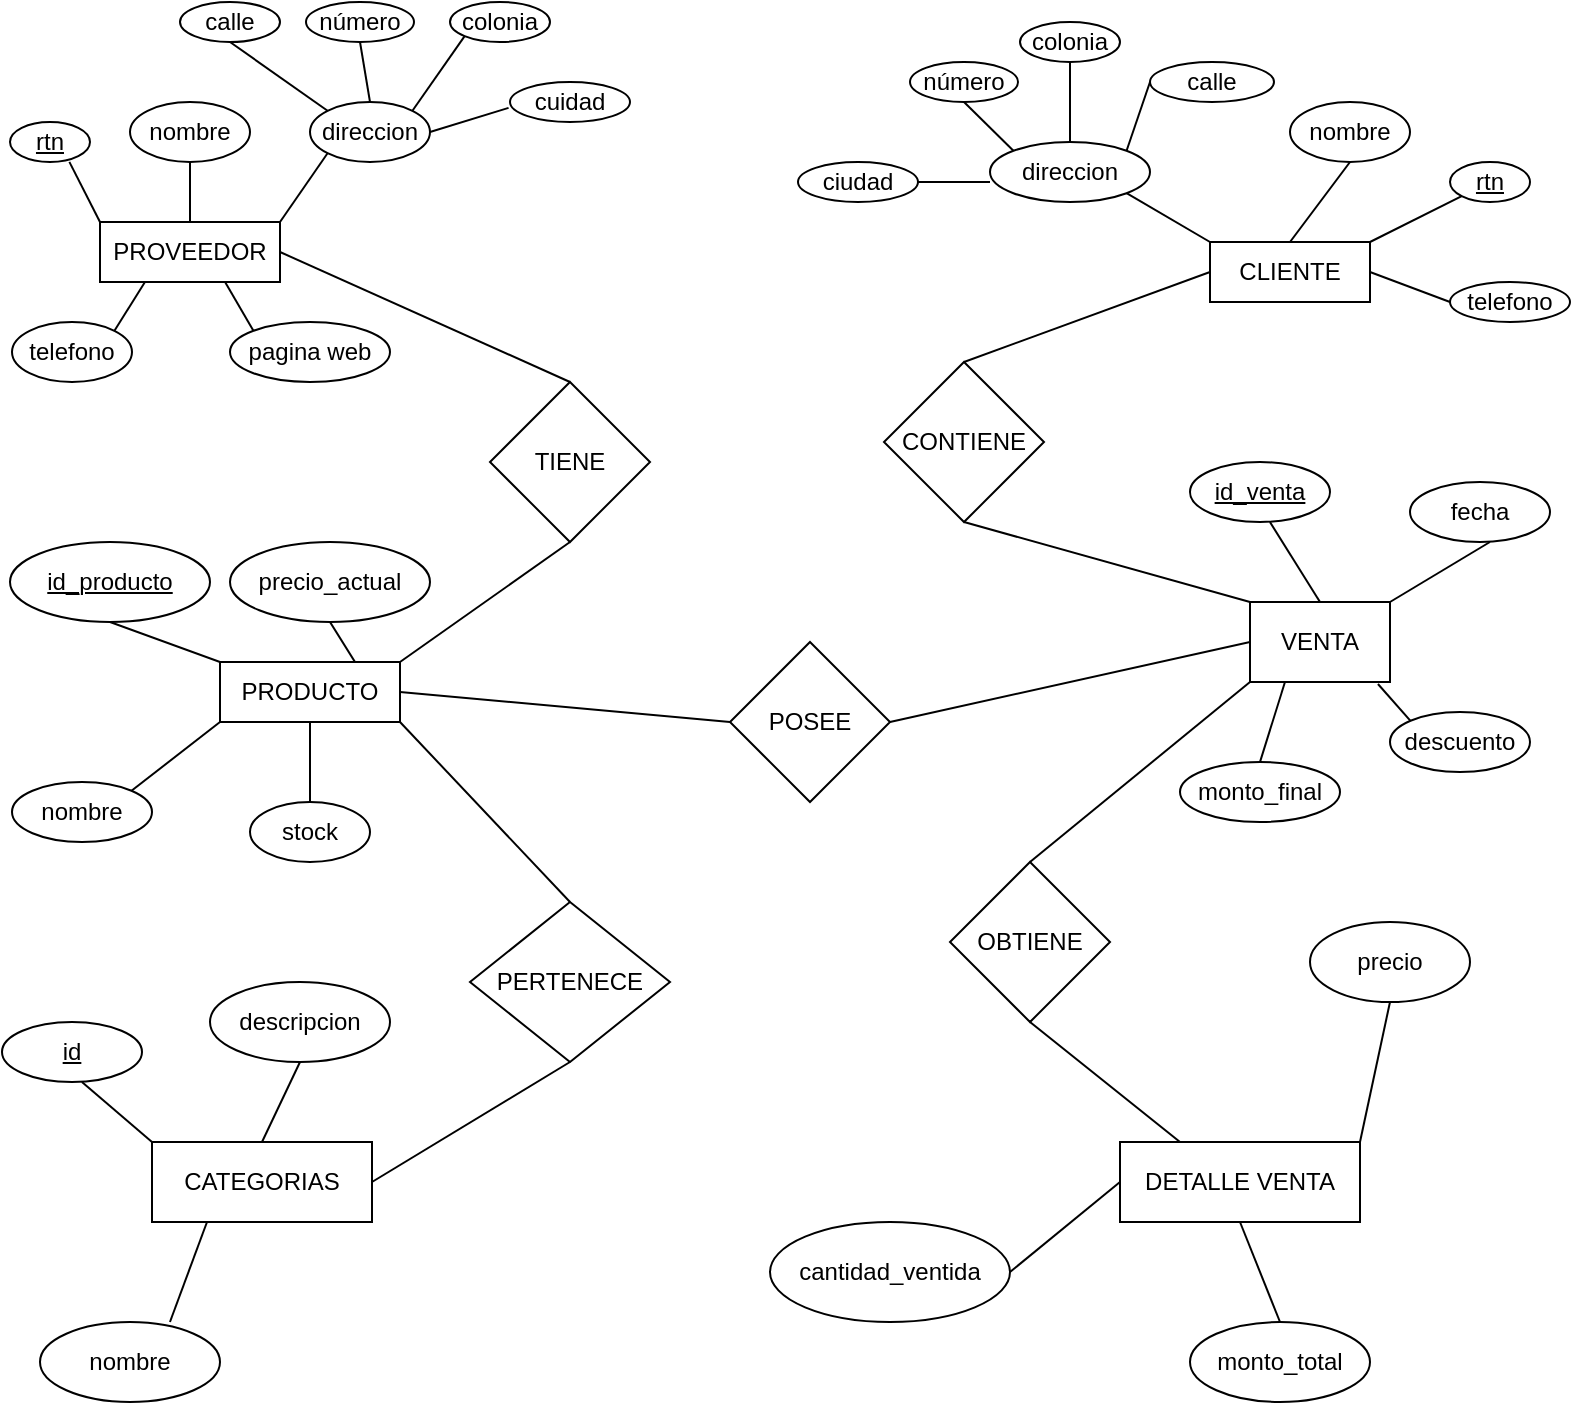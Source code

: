 <mxfile version="27.1.1">
  <diagram name="Página-1" id="szyFvTQL2NG3bhIB6wgM">
    <mxGraphModel dx="1852" dy="1944" grid="1" gridSize="10" guides="1" tooltips="1" connect="1" arrows="1" fold="1" page="1" pageScale="1" pageWidth="827" pageHeight="1169" math="0" shadow="0">
      <root>
        <mxCell id="0" />
        <mxCell id="1" parent="0" />
        <mxCell id="pRtGX5qjjVHAdSlU0r0P-1" value="&lt;font style=&quot;vertical-align: inherit;&quot;&gt;&lt;font style=&quot;vertical-align: inherit;&quot;&gt;PROVEEDOR&lt;/font&gt;&lt;/font&gt;" style="rounded=0;whiteSpace=wrap;html=1;" parent="1" vertex="1">
          <mxGeometry x="65" y="50" width="90" height="30" as="geometry" />
        </mxCell>
        <mxCell id="pRtGX5qjjVHAdSlU0r0P-2" value="&lt;font style=&quot;vertical-align: inherit;&quot;&gt;&lt;font style=&quot;vertical-align: inherit;&quot;&gt;&lt;u&gt;rtn&lt;/u&gt;&lt;/font&gt;&lt;/font&gt;" style="ellipse;whiteSpace=wrap;html=1;" parent="1" vertex="1">
          <mxGeometry x="20" width="40" height="20" as="geometry" />
        </mxCell>
        <mxCell id="pRtGX5qjjVHAdSlU0r0P-3" value="&lt;font style=&quot;vertical-align: inherit;&quot;&gt;&lt;font style=&quot;vertical-align: inherit;&quot;&gt;nombre&lt;/font&gt;&lt;/font&gt;" style="ellipse;whiteSpace=wrap;html=1;" parent="1" vertex="1">
          <mxGeometry x="80" y="-10" width="60" height="30" as="geometry" />
        </mxCell>
        <mxCell id="pRtGX5qjjVHAdSlU0r0P-4" value="&lt;font style=&quot;vertical-align: inherit;&quot;&gt;&lt;font style=&quot;vertical-align: inherit;&quot;&gt;direccion&lt;/font&gt;&lt;/font&gt;" style="ellipse;whiteSpace=wrap;html=1;" parent="1" vertex="1">
          <mxGeometry x="170" y="-10" width="60" height="30" as="geometry" />
        </mxCell>
        <mxCell id="pRtGX5qjjVHAdSlU0r0P-5" value="&lt;font style=&quot;vertical-align: inherit;&quot;&gt;&lt;font style=&quot;vertical-align: inherit;&quot;&gt;telefono&lt;/font&gt;&lt;/font&gt;" style="ellipse;whiteSpace=wrap;html=1;" parent="1" vertex="1">
          <mxGeometry x="21" y="100" width="60" height="30" as="geometry" />
        </mxCell>
        <mxCell id="pRtGX5qjjVHAdSlU0r0P-7" value="" style="endArrow=none;html=1;rounded=0;entryX=0.742;entryY=0.996;entryDx=0;entryDy=0;entryPerimeter=0;exitX=0;exitY=0;exitDx=0;exitDy=0;" parent="1" source="pRtGX5qjjVHAdSlU0r0P-1" target="pRtGX5qjjVHAdSlU0r0P-2" edge="1">
          <mxGeometry width="50" height="50" relative="1" as="geometry">
            <mxPoint x="230" y="170" as="sourcePoint" />
            <mxPoint x="-50" y="30" as="targetPoint" />
          </mxGeometry>
        </mxCell>
        <mxCell id="pRtGX5qjjVHAdSlU0r0P-8" value="" style="endArrow=none;html=1;rounded=0;entryX=0.5;entryY=1;entryDx=0;entryDy=0;exitX=0.5;exitY=0;exitDx=0;exitDy=0;" parent="1" source="pRtGX5qjjVHAdSlU0r0P-1" target="pRtGX5qjjVHAdSlU0r0P-3" edge="1">
          <mxGeometry width="50" height="50" relative="1" as="geometry">
            <mxPoint x="230" y="170" as="sourcePoint" />
            <mxPoint x="280" y="120" as="targetPoint" />
          </mxGeometry>
        </mxCell>
        <mxCell id="pRtGX5qjjVHAdSlU0r0P-9" value="" style="endArrow=none;html=1;rounded=0;entryX=1;entryY=0;entryDx=0;entryDy=0;exitX=0.25;exitY=1;exitDx=0;exitDy=0;" parent="1" source="pRtGX5qjjVHAdSlU0r0P-1" target="pRtGX5qjjVHAdSlU0r0P-5" edge="1">
          <mxGeometry width="50" height="50" relative="1" as="geometry">
            <mxPoint x="230" y="170" as="sourcePoint" />
            <mxPoint x="280" y="120" as="targetPoint" />
          </mxGeometry>
        </mxCell>
        <mxCell id="pRtGX5qjjVHAdSlU0r0P-10" value="" style="endArrow=none;html=1;rounded=0;entryX=0;entryY=1;entryDx=0;entryDy=0;exitX=1;exitY=0;exitDx=0;exitDy=0;" parent="1" source="pRtGX5qjjVHAdSlU0r0P-1" target="pRtGX5qjjVHAdSlU0r0P-4" edge="1">
          <mxGeometry width="50" height="50" relative="1" as="geometry">
            <mxPoint x="230" y="170" as="sourcePoint" />
            <mxPoint x="280" y="120" as="targetPoint" />
          </mxGeometry>
        </mxCell>
        <mxCell id="pRtGX5qjjVHAdSlU0r0P-11" value="&lt;font style=&quot;vertical-align: inherit;&quot;&gt;&lt;font style=&quot;vertical-align: inherit;&quot;&gt;pagina web&lt;/font&gt;&lt;/font&gt;" style="ellipse;whiteSpace=wrap;html=1;" parent="1" vertex="1">
          <mxGeometry x="130" y="100" width="80" height="30" as="geometry" />
        </mxCell>
        <mxCell id="pRtGX5qjjVHAdSlU0r0P-12" value="" style="endArrow=none;html=1;rounded=0;entryX=0.694;entryY=0.997;entryDx=0;entryDy=0;entryPerimeter=0;exitX=0;exitY=0;exitDx=0;exitDy=0;" parent="1" source="pRtGX5qjjVHAdSlU0r0P-11" target="pRtGX5qjjVHAdSlU0r0P-1" edge="1">
          <mxGeometry width="50" height="50" relative="1" as="geometry">
            <mxPoint x="230" y="170" as="sourcePoint" />
            <mxPoint x="280" y="120" as="targetPoint" />
          </mxGeometry>
        </mxCell>
        <mxCell id="pRtGX5qjjVHAdSlU0r0P-13" value="&lt;font style=&quot;vertical-align: inherit;&quot;&gt;&lt;font style=&quot;vertical-align: inherit;&quot;&gt;calle&lt;/font&gt;&lt;/font&gt;" style="ellipse;whiteSpace=wrap;html=1;" parent="1" vertex="1">
          <mxGeometry x="105" y="-60" width="50" height="20" as="geometry" />
        </mxCell>
        <mxCell id="pRtGX5qjjVHAdSlU0r0P-14" value="" style="endArrow=none;html=1;rounded=0;entryX=0.5;entryY=1;entryDx=0;entryDy=0;exitX=0;exitY=0;exitDx=0;exitDy=0;" parent="1" source="pRtGX5qjjVHAdSlU0r0P-4" target="pRtGX5qjjVHAdSlU0r0P-13" edge="1">
          <mxGeometry width="50" height="50" relative="1" as="geometry">
            <mxPoint x="230" y="120" as="sourcePoint" />
            <mxPoint x="280" y="70" as="targetPoint" />
          </mxGeometry>
        </mxCell>
        <mxCell id="pRtGX5qjjVHAdSlU0r0P-15" value="&lt;font style=&quot;vertical-align: inherit;&quot;&gt;&lt;font style=&quot;vertical-align: inherit;&quot;&gt;&lt;font style=&quot;vertical-align: inherit;&quot;&gt;&lt;font style=&quot;vertical-align: inherit;&quot;&gt;número&lt;/font&gt;&lt;/font&gt;&lt;/font&gt;&lt;/font&gt;" style="ellipse;whiteSpace=wrap;html=1;" parent="1" vertex="1">
          <mxGeometry x="168" y="-60" width="54" height="20" as="geometry" />
        </mxCell>
        <mxCell id="pRtGX5qjjVHAdSlU0r0P-16" value="&lt;font style=&quot;vertical-align: inherit;&quot;&gt;&lt;font style=&quot;vertical-align: inherit;&quot;&gt;colonia&lt;/font&gt;&lt;/font&gt;" style="ellipse;whiteSpace=wrap;html=1;" parent="1" vertex="1">
          <mxGeometry x="240" y="-60" width="50" height="20" as="geometry" />
        </mxCell>
        <mxCell id="pRtGX5qjjVHAdSlU0r0P-17" value="" style="endArrow=none;html=1;rounded=0;entryX=0.5;entryY=1;entryDx=0;entryDy=0;exitX=0.5;exitY=0;exitDx=0;exitDy=0;" parent="1" source="pRtGX5qjjVHAdSlU0r0P-4" target="pRtGX5qjjVHAdSlU0r0P-15" edge="1">
          <mxGeometry width="50" height="50" relative="1" as="geometry">
            <mxPoint x="220" y="-20" as="sourcePoint" />
            <mxPoint x="270" y="-70" as="targetPoint" />
          </mxGeometry>
        </mxCell>
        <mxCell id="pRtGX5qjjVHAdSlU0r0P-18" value="" style="endArrow=none;html=1;rounded=0;entryX=0;entryY=1;entryDx=0;entryDy=0;exitX=1;exitY=0;exitDx=0;exitDy=0;" parent="1" source="pRtGX5qjjVHAdSlU0r0P-4" target="pRtGX5qjjVHAdSlU0r0P-16" edge="1">
          <mxGeometry width="50" height="50" relative="1" as="geometry">
            <mxPoint x="230" y="10" as="sourcePoint" />
            <mxPoint x="280" y="-40" as="targetPoint" />
          </mxGeometry>
        </mxCell>
        <mxCell id="pRtGX5qjjVHAdSlU0r0P-19" value="&lt;font style=&quot;vertical-align: inherit;&quot;&gt;&lt;font style=&quot;vertical-align: inherit;&quot;&gt;cuidad&lt;/font&gt;&lt;/font&gt;" style="ellipse;whiteSpace=wrap;html=1;" parent="1" vertex="1">
          <mxGeometry x="270" y="-20" width="60" height="20" as="geometry" />
        </mxCell>
        <mxCell id="pRtGX5qjjVHAdSlU0r0P-20" value="" style="endArrow=none;html=1;rounded=0;entryX=1;entryY=0.5;entryDx=0;entryDy=0;exitX=-0.012;exitY=0.646;exitDx=0;exitDy=0;exitPerimeter=0;" parent="1" source="pRtGX5qjjVHAdSlU0r0P-19" target="pRtGX5qjjVHAdSlU0r0P-4" edge="1">
          <mxGeometry width="50" height="50" relative="1" as="geometry">
            <mxPoint x="290" y="40" as="sourcePoint" />
            <mxPoint x="340" y="-10" as="targetPoint" />
          </mxGeometry>
        </mxCell>
        <mxCell id="2ec3EmsC7fEN4lfsqb_H-2" value="CLIENTE" style="rounded=0;whiteSpace=wrap;html=1;" parent="1" vertex="1">
          <mxGeometry x="620" y="60" width="80" height="30" as="geometry" />
        </mxCell>
        <mxCell id="2ec3EmsC7fEN4lfsqb_H-3" value="direccion" style="ellipse;whiteSpace=wrap;html=1;" parent="1" vertex="1">
          <mxGeometry x="510" y="10" width="80" height="30" as="geometry" />
        </mxCell>
        <mxCell id="2ec3EmsC7fEN4lfsqb_H-4" value="&lt;font style=&quot;vertical-align: inherit;&quot;&gt;&lt;font style=&quot;vertical-align: inherit;&quot;&gt;&lt;font style=&quot;vertical-align: inherit;&quot;&gt;&lt;font style=&quot;vertical-align: inherit;&quot;&gt;número&lt;/font&gt;&lt;/font&gt;&lt;/font&gt;&lt;/font&gt;" style="ellipse;whiteSpace=wrap;html=1;" parent="1" vertex="1">
          <mxGeometry x="470" y="-30" width="54" height="20" as="geometry" />
        </mxCell>
        <mxCell id="2ec3EmsC7fEN4lfsqb_H-5" value="&lt;font style=&quot;vertical-align: inherit;&quot;&gt;&lt;font style=&quot;vertical-align: inherit;&quot;&gt;colonia&lt;/font&gt;&lt;/font&gt;" style="ellipse;whiteSpace=wrap;html=1;" parent="1" vertex="1">
          <mxGeometry x="525" y="-50" width="50" height="20" as="geometry" />
        </mxCell>
        <mxCell id="2ec3EmsC7fEN4lfsqb_H-6" value="" style="endArrow=none;html=1;rounded=0;entryX=0.5;entryY=1;entryDx=0;entryDy=0;exitX=0;exitY=0;exitDx=0;exitDy=0;" parent="1" source="2ec3EmsC7fEN4lfsqb_H-3" target="2ec3EmsC7fEN4lfsqb_H-4" edge="1">
          <mxGeometry width="50" height="50" relative="1" as="geometry">
            <mxPoint x="612" y="-10" as="sourcePoint" />
            <mxPoint x="682" y="-70" as="targetPoint" />
          </mxGeometry>
        </mxCell>
        <mxCell id="2ec3EmsC7fEN4lfsqb_H-7" value="" style="endArrow=none;html=1;rounded=0;entryX=0.5;entryY=1;entryDx=0;entryDy=0;exitX=0.5;exitY=0;exitDx=0;exitDy=0;" parent="1" source="2ec3EmsC7fEN4lfsqb_H-3" target="2ec3EmsC7fEN4lfsqb_H-5" edge="1">
          <mxGeometry width="50" height="50" relative="1" as="geometry">
            <mxPoint x="633" y="-6" as="sourcePoint" />
            <mxPoint x="692" y="-40" as="targetPoint" />
            <Array as="points" />
          </mxGeometry>
        </mxCell>
        <mxCell id="2ec3EmsC7fEN4lfsqb_H-8" value="&lt;font style=&quot;vertical-align: inherit;&quot;&gt;&lt;font style=&quot;vertical-align: inherit;&quot;&gt;calle&lt;/font&gt;&lt;/font&gt;" style="ellipse;whiteSpace=wrap;html=1;" parent="1" vertex="1">
          <mxGeometry x="590" y="-30" width="62" height="20" as="geometry" />
        </mxCell>
        <mxCell id="2ec3EmsC7fEN4lfsqb_H-9" value="" style="endArrow=none;html=1;rounded=0;entryX=0;entryY=0.5;entryDx=0;entryDy=0;exitX=1;exitY=0;exitDx=0;exitDy=0;" parent="1" source="2ec3EmsC7fEN4lfsqb_H-3" target="2ec3EmsC7fEN4lfsqb_H-8" edge="1">
          <mxGeometry width="50" height="50" relative="1" as="geometry">
            <mxPoint x="390" y="70" as="sourcePoint" />
            <mxPoint x="440" y="20" as="targetPoint" />
          </mxGeometry>
        </mxCell>
        <mxCell id="2ec3EmsC7fEN4lfsqb_H-10" value="ciudad" style="ellipse;whiteSpace=wrap;html=1;" parent="1" vertex="1">
          <mxGeometry x="414" y="20" width="60" height="20" as="geometry" />
        </mxCell>
        <mxCell id="2ec3EmsC7fEN4lfsqb_H-11" value="" style="endArrow=none;html=1;rounded=0;exitX=1;exitY=0.5;exitDx=0;exitDy=0;" parent="1" source="2ec3EmsC7fEN4lfsqb_H-10" edge="1">
          <mxGeometry width="50" height="50" relative="1" as="geometry">
            <mxPoint x="460" y="80" as="sourcePoint" />
            <mxPoint x="510" y="30" as="targetPoint" />
          </mxGeometry>
        </mxCell>
        <mxCell id="2ec3EmsC7fEN4lfsqb_H-12" value="" style="endArrow=none;html=1;rounded=0;entryX=1;entryY=1;entryDx=0;entryDy=0;exitX=0;exitY=0;exitDx=0;exitDy=0;" parent="1" source="2ec3EmsC7fEN4lfsqb_H-2" target="2ec3EmsC7fEN4lfsqb_H-3" edge="1">
          <mxGeometry width="50" height="50" relative="1" as="geometry">
            <mxPoint x="600" y="100" as="sourcePoint" />
            <mxPoint x="650" y="50" as="targetPoint" />
          </mxGeometry>
        </mxCell>
        <mxCell id="2ec3EmsC7fEN4lfsqb_H-13" value="nombre" style="ellipse;whiteSpace=wrap;html=1;" parent="1" vertex="1">
          <mxGeometry x="660" y="-10" width="60" height="30" as="geometry" />
        </mxCell>
        <mxCell id="2ec3EmsC7fEN4lfsqb_H-14" value="" style="endArrow=none;html=1;rounded=0;entryX=0.5;entryY=1;entryDx=0;entryDy=0;exitX=0.5;exitY=0;exitDx=0;exitDy=0;" parent="1" source="2ec3EmsC7fEN4lfsqb_H-2" target="2ec3EmsC7fEN4lfsqb_H-13" edge="1">
          <mxGeometry width="50" height="50" relative="1" as="geometry">
            <mxPoint x="610" y="90" as="sourcePoint" />
            <mxPoint x="700" y="30" as="targetPoint" />
          </mxGeometry>
        </mxCell>
        <mxCell id="2ec3EmsC7fEN4lfsqb_H-15" value="&lt;u&gt;rtn&lt;/u&gt;" style="ellipse;whiteSpace=wrap;html=1;" parent="1" vertex="1">
          <mxGeometry x="740" y="20" width="40" height="20" as="geometry" />
        </mxCell>
        <mxCell id="2ec3EmsC7fEN4lfsqb_H-16" value="" style="endArrow=none;html=1;rounded=0;entryX=0;entryY=1;entryDx=0;entryDy=0;exitX=1;exitY=0;exitDx=0;exitDy=0;" parent="1" source="2ec3EmsC7fEN4lfsqb_H-2" target="2ec3EmsC7fEN4lfsqb_H-15" edge="1">
          <mxGeometry width="50" height="50" relative="1" as="geometry">
            <mxPoint x="710" y="70" as="sourcePoint" />
            <mxPoint x="650" y="50" as="targetPoint" />
          </mxGeometry>
        </mxCell>
        <mxCell id="2ec3EmsC7fEN4lfsqb_H-17" value="telefono" style="ellipse;whiteSpace=wrap;html=1;" parent="1" vertex="1">
          <mxGeometry x="740" y="80" width="60" height="20" as="geometry" />
        </mxCell>
        <mxCell id="2ec3EmsC7fEN4lfsqb_H-18" value="" style="endArrow=none;html=1;rounded=0;entryX=0;entryY=0.5;entryDx=0;entryDy=0;exitX=1;exitY=0.5;exitDx=0;exitDy=0;" parent="1" source="2ec3EmsC7fEN4lfsqb_H-2" target="2ec3EmsC7fEN4lfsqb_H-17" edge="1">
          <mxGeometry width="50" height="50" relative="1" as="geometry">
            <mxPoint x="600" y="100" as="sourcePoint" />
            <mxPoint x="650" y="50" as="targetPoint" />
          </mxGeometry>
        </mxCell>
        <mxCell id="2ec3EmsC7fEN4lfsqb_H-19" value="PRODUCTO" style="rounded=0;whiteSpace=wrap;html=1;" parent="1" vertex="1">
          <mxGeometry x="125" y="270" width="90" height="30" as="geometry" />
        </mxCell>
        <mxCell id="2ec3EmsC7fEN4lfsqb_H-20" value="stock" style="ellipse;whiteSpace=wrap;html=1;" parent="1" vertex="1">
          <mxGeometry x="140" y="340" width="60" height="30" as="geometry" />
        </mxCell>
        <mxCell id="2ec3EmsC7fEN4lfsqb_H-21" value="nombre" style="ellipse;whiteSpace=wrap;html=1;" parent="1" vertex="1">
          <mxGeometry x="21" y="330" width="70" height="30" as="geometry" />
        </mxCell>
        <mxCell id="2ec3EmsC7fEN4lfsqb_H-22" value="precio_actual" style="ellipse;whiteSpace=wrap;html=1;" parent="1" vertex="1">
          <mxGeometry x="130" y="210" width="100" height="40" as="geometry" />
        </mxCell>
        <mxCell id="2ec3EmsC7fEN4lfsqb_H-23" value="&lt;u&gt;id_producto&lt;/u&gt;" style="ellipse;whiteSpace=wrap;html=1;" parent="1" vertex="1">
          <mxGeometry x="20" y="210" width="100" height="40" as="geometry" />
        </mxCell>
        <mxCell id="2ec3EmsC7fEN4lfsqb_H-24" value="" style="endArrow=none;html=1;rounded=0;exitX=0.5;exitY=1;exitDx=0;exitDy=0;entryX=0;entryY=0;entryDx=0;entryDy=0;" parent="1" source="2ec3EmsC7fEN4lfsqb_H-23" target="2ec3EmsC7fEN4lfsqb_H-19" edge="1">
          <mxGeometry width="50" height="50" relative="1" as="geometry">
            <mxPoint x="430" y="260" as="sourcePoint" />
            <mxPoint x="480" y="210" as="targetPoint" />
          </mxGeometry>
        </mxCell>
        <mxCell id="2ec3EmsC7fEN4lfsqb_H-25" value="" style="endArrow=none;html=1;rounded=0;exitX=1;exitY=0;exitDx=0;exitDy=0;entryX=0;entryY=1;entryDx=0;entryDy=0;" parent="1" source="2ec3EmsC7fEN4lfsqb_H-21" target="2ec3EmsC7fEN4lfsqb_H-19" edge="1">
          <mxGeometry width="50" height="50" relative="1" as="geometry">
            <mxPoint x="290" y="350" as="sourcePoint" />
            <mxPoint x="340" y="300" as="targetPoint" />
          </mxGeometry>
        </mxCell>
        <mxCell id="2ec3EmsC7fEN4lfsqb_H-26" value="" style="endArrow=none;html=1;rounded=0;exitX=0.5;exitY=0;exitDx=0;exitDy=0;entryX=0.5;entryY=1;entryDx=0;entryDy=0;" parent="1" source="2ec3EmsC7fEN4lfsqb_H-20" target="2ec3EmsC7fEN4lfsqb_H-19" edge="1">
          <mxGeometry width="50" height="50" relative="1" as="geometry">
            <mxPoint x="290" y="350" as="sourcePoint" />
            <mxPoint x="340" y="300" as="targetPoint" />
          </mxGeometry>
        </mxCell>
        <mxCell id="2ec3EmsC7fEN4lfsqb_H-27" value="" style="endArrow=none;html=1;rounded=0;entryX=0.5;entryY=1;entryDx=0;entryDy=0;exitX=0.75;exitY=0;exitDx=0;exitDy=0;" parent="1" source="2ec3EmsC7fEN4lfsqb_H-19" target="2ec3EmsC7fEN4lfsqb_H-22" edge="1">
          <mxGeometry width="50" height="50" relative="1" as="geometry">
            <mxPoint x="470" y="280" as="sourcePoint" />
            <mxPoint x="520" y="230" as="targetPoint" />
          </mxGeometry>
        </mxCell>
        <mxCell id="2ec3EmsC7fEN4lfsqb_H-28" value="TIENE" style="rhombus;whiteSpace=wrap;html=1;" parent="1" vertex="1">
          <mxGeometry x="260" y="130" width="80" height="80" as="geometry" />
        </mxCell>
        <mxCell id="2ec3EmsC7fEN4lfsqb_H-29" value="" style="endArrow=none;html=1;rounded=0;exitX=0.5;exitY=0;exitDx=0;exitDy=0;entryX=1;entryY=0.5;entryDx=0;entryDy=0;" parent="1" source="2ec3EmsC7fEN4lfsqb_H-28" target="pRtGX5qjjVHAdSlU0r0P-1" edge="1">
          <mxGeometry width="50" height="50" relative="1" as="geometry">
            <mxPoint x="470" y="280" as="sourcePoint" />
            <mxPoint x="520" y="230" as="targetPoint" />
          </mxGeometry>
        </mxCell>
        <mxCell id="2ec3EmsC7fEN4lfsqb_H-30" value="" style="endArrow=none;html=1;rounded=0;entryX=0.5;entryY=1;entryDx=0;entryDy=0;exitX=1;exitY=0;exitDx=0;exitDy=0;" parent="1" source="2ec3EmsC7fEN4lfsqb_H-19" target="2ec3EmsC7fEN4lfsqb_H-28" edge="1">
          <mxGeometry width="50" height="50" relative="1" as="geometry">
            <mxPoint x="470" y="280" as="sourcePoint" />
            <mxPoint x="520" y="230" as="targetPoint" />
          </mxGeometry>
        </mxCell>
        <mxCell id="2ec3EmsC7fEN4lfsqb_H-31" value="VENTA" style="rounded=0;whiteSpace=wrap;html=1;" parent="1" vertex="1">
          <mxGeometry x="640" y="240" width="70" height="40" as="geometry" />
        </mxCell>
        <mxCell id="2ec3EmsC7fEN4lfsqb_H-32" value="&lt;u&gt;id_venta&lt;/u&gt;" style="ellipse;whiteSpace=wrap;html=1;" parent="1" vertex="1">
          <mxGeometry x="610" y="170" width="70" height="30" as="geometry" />
        </mxCell>
        <mxCell id="2ec3EmsC7fEN4lfsqb_H-33" value="" style="endArrow=none;html=1;rounded=0;entryX=0.571;entryY=1;entryDx=0;entryDy=0;exitX=0.5;exitY=0;exitDx=0;exitDy=0;entryPerimeter=0;" parent="1" source="2ec3EmsC7fEN4lfsqb_H-31" target="2ec3EmsC7fEN4lfsqb_H-32" edge="1">
          <mxGeometry width="50" height="50" relative="1" as="geometry">
            <mxPoint x="470" y="230" as="sourcePoint" />
            <mxPoint x="520" y="180" as="targetPoint" />
          </mxGeometry>
        </mxCell>
        <mxCell id="2ec3EmsC7fEN4lfsqb_H-34" value="fecha" style="ellipse;whiteSpace=wrap;html=1;" parent="1" vertex="1">
          <mxGeometry x="720" y="180" width="70" height="30" as="geometry" />
        </mxCell>
        <mxCell id="2ec3EmsC7fEN4lfsqb_H-35" value="" style="endArrow=none;html=1;rounded=0;entryX=0.571;entryY=1;entryDx=0;entryDy=0;exitX=1;exitY=0;exitDx=0;exitDy=0;entryPerimeter=0;" parent="1" source="2ec3EmsC7fEN4lfsqb_H-31" target="2ec3EmsC7fEN4lfsqb_H-34" edge="1">
          <mxGeometry width="50" height="50" relative="1" as="geometry">
            <mxPoint x="799" y="225" as="sourcePoint" />
            <mxPoint x="654" y="175" as="targetPoint" />
          </mxGeometry>
        </mxCell>
        <mxCell id="2ec3EmsC7fEN4lfsqb_H-36" value="descuento" style="ellipse;whiteSpace=wrap;html=1;" parent="1" vertex="1">
          <mxGeometry x="710" y="295" width="70" height="30" as="geometry" />
        </mxCell>
        <mxCell id="2ec3EmsC7fEN4lfsqb_H-37" value="" style="endArrow=none;html=1;rounded=0;entryX=0;entryY=0;entryDx=0;entryDy=0;exitX=0.914;exitY=1.025;exitDx=0;exitDy=0;exitPerimeter=0;" parent="1" source="2ec3EmsC7fEN4lfsqb_H-31" target="2ec3EmsC7fEN4lfsqb_H-36" edge="1">
          <mxGeometry width="50" height="50" relative="1" as="geometry">
            <mxPoint x="789" y="370" as="sourcePoint" />
            <mxPoint x="644" y="320" as="targetPoint" />
          </mxGeometry>
        </mxCell>
        <mxCell id="2ec3EmsC7fEN4lfsqb_H-38" value="monto_final" style="ellipse;whiteSpace=wrap;html=1;" parent="1" vertex="1">
          <mxGeometry x="605" y="320" width="80" height="30" as="geometry" />
        </mxCell>
        <mxCell id="2ec3EmsC7fEN4lfsqb_H-39" value="" style="endArrow=none;html=1;rounded=0;entryX=0.5;entryY=0;entryDx=0;entryDy=0;exitX=0.25;exitY=1;exitDx=0;exitDy=0;" parent="1" source="2ec3EmsC7fEN4lfsqb_H-31" target="2ec3EmsC7fEN4lfsqb_H-38" edge="1">
          <mxGeometry width="50" height="50" relative="1" as="geometry">
            <mxPoint x="620" y="290" as="sourcePoint" />
            <mxPoint x="504" y="332.5" as="targetPoint" />
          </mxGeometry>
        </mxCell>
        <mxCell id="2ec3EmsC7fEN4lfsqb_H-40" value="CONTIENE" style="rhombus;whiteSpace=wrap;html=1;" parent="1" vertex="1">
          <mxGeometry x="457" y="120" width="80" height="80" as="geometry" />
        </mxCell>
        <mxCell id="2ec3EmsC7fEN4lfsqb_H-41" value="" style="endArrow=none;html=1;rounded=0;entryX=0;entryY=0.5;entryDx=0;entryDy=0;exitX=0.5;exitY=0;exitDx=0;exitDy=0;" parent="1" source="2ec3EmsC7fEN4lfsqb_H-40" target="2ec3EmsC7fEN4lfsqb_H-2" edge="1">
          <mxGeometry width="50" height="50" relative="1" as="geometry">
            <mxPoint x="470" y="230" as="sourcePoint" />
            <mxPoint x="520" y="180" as="targetPoint" />
          </mxGeometry>
        </mxCell>
        <mxCell id="2ec3EmsC7fEN4lfsqb_H-42" value="" style="endArrow=none;html=1;rounded=0;entryX=0;entryY=0;entryDx=0;entryDy=0;exitX=0.5;exitY=1;exitDx=0;exitDy=0;" parent="1" source="2ec3EmsC7fEN4lfsqb_H-40" target="2ec3EmsC7fEN4lfsqb_H-31" edge="1">
          <mxGeometry width="50" height="50" relative="1" as="geometry">
            <mxPoint x="470" y="230" as="sourcePoint" />
            <mxPoint x="520" y="180" as="targetPoint" />
          </mxGeometry>
        </mxCell>
        <mxCell id="2ec3EmsC7fEN4lfsqb_H-43" value="POSEE" style="rhombus;whiteSpace=wrap;html=1;" parent="1" vertex="1">
          <mxGeometry x="380" y="260" width="80" height="80" as="geometry" />
        </mxCell>
        <mxCell id="2ec3EmsC7fEN4lfsqb_H-44" value="" style="endArrow=none;html=1;rounded=0;exitX=1;exitY=0.5;exitDx=0;exitDy=0;entryX=0;entryY=0.5;entryDx=0;entryDy=0;" parent="1" source="2ec3EmsC7fEN4lfsqb_H-19" target="2ec3EmsC7fEN4lfsqb_H-43" edge="1">
          <mxGeometry width="50" height="50" relative="1" as="geometry">
            <mxPoint x="470" y="410" as="sourcePoint" />
            <mxPoint x="520" y="360" as="targetPoint" />
          </mxGeometry>
        </mxCell>
        <mxCell id="2ec3EmsC7fEN4lfsqb_H-45" value="" style="endArrow=none;html=1;rounded=0;entryX=0;entryY=0.5;entryDx=0;entryDy=0;exitX=1;exitY=0.5;exitDx=0;exitDy=0;" parent="1" source="2ec3EmsC7fEN4lfsqb_H-43" target="2ec3EmsC7fEN4lfsqb_H-31" edge="1">
          <mxGeometry width="50" height="50" relative="1" as="geometry">
            <mxPoint x="470" y="410" as="sourcePoint" />
            <mxPoint x="530" y="350" as="targetPoint" />
          </mxGeometry>
        </mxCell>
        <mxCell id="2ec3EmsC7fEN4lfsqb_H-46" value="CATEGORIAS" style="rounded=0;whiteSpace=wrap;html=1;" parent="1" vertex="1">
          <mxGeometry x="91" y="510" width="110" height="40" as="geometry" />
        </mxCell>
        <mxCell id="2ec3EmsC7fEN4lfsqb_H-47" value="&lt;u&gt;id&lt;/u&gt;" style="ellipse;whiteSpace=wrap;html=1;" parent="1" vertex="1">
          <mxGeometry x="16" y="450" width="70" height="30" as="geometry" />
        </mxCell>
        <mxCell id="2ec3EmsC7fEN4lfsqb_H-48" value="" style="endArrow=none;html=1;rounded=0;entryX=0.571;entryY=1;entryDx=0;entryDy=0;exitX=0;exitY=0;exitDx=0;exitDy=0;entryPerimeter=0;" parent="1" source="2ec3EmsC7fEN4lfsqb_H-46" target="2ec3EmsC7fEN4lfsqb_H-47" edge="1">
          <mxGeometry width="50" height="50" relative="1" as="geometry">
            <mxPoint x="144" y="505" as="sourcePoint" />
            <mxPoint x="-1" y="455" as="targetPoint" />
          </mxGeometry>
        </mxCell>
        <mxCell id="2ec3EmsC7fEN4lfsqb_H-49" value="nombre" style="ellipse;whiteSpace=wrap;html=1;" parent="1" vertex="1">
          <mxGeometry x="35" y="600" width="90" height="40" as="geometry" />
        </mxCell>
        <mxCell id="2ec3EmsC7fEN4lfsqb_H-50" value="" style="endArrow=none;html=1;rounded=0;exitX=0.722;exitY=0;exitDx=0;exitDy=0;exitPerimeter=0;entryX=0.25;entryY=1;entryDx=0;entryDy=0;" parent="1" source="2ec3EmsC7fEN4lfsqb_H-49" target="2ec3EmsC7fEN4lfsqb_H-46" edge="1">
          <mxGeometry width="50" height="50" relative="1" as="geometry">
            <mxPoint x="410" y="580" as="sourcePoint" />
            <mxPoint x="460" y="530" as="targetPoint" />
          </mxGeometry>
        </mxCell>
        <mxCell id="2ec3EmsC7fEN4lfsqb_H-51" value="descripcion" style="ellipse;whiteSpace=wrap;html=1;" parent="1" vertex="1">
          <mxGeometry x="120" y="430" width="90" height="40" as="geometry" />
        </mxCell>
        <mxCell id="2ec3EmsC7fEN4lfsqb_H-52" value="" style="endArrow=none;html=1;rounded=0;entryX=0.5;entryY=1;entryDx=0;entryDy=0;exitX=0.5;exitY=0;exitDx=0;exitDy=0;" parent="1" source="2ec3EmsC7fEN4lfsqb_H-46" target="2ec3EmsC7fEN4lfsqb_H-51" edge="1">
          <mxGeometry width="50" height="50" relative="1" as="geometry">
            <mxPoint x="410" y="580" as="sourcePoint" />
            <mxPoint x="460" y="530" as="targetPoint" />
          </mxGeometry>
        </mxCell>
        <mxCell id="2ec3EmsC7fEN4lfsqb_H-53" value="PERTENECE" style="rhombus;whiteSpace=wrap;html=1;" parent="1" vertex="1">
          <mxGeometry x="250" y="390" width="100" height="80" as="geometry" />
        </mxCell>
        <mxCell id="2ec3EmsC7fEN4lfsqb_H-54" value="" style="endArrow=none;html=1;rounded=0;entryX=1;entryY=0.5;entryDx=0;entryDy=0;exitX=0.5;exitY=1;exitDx=0;exitDy=0;" parent="1" source="2ec3EmsC7fEN4lfsqb_H-53" target="2ec3EmsC7fEN4lfsqb_H-46" edge="1">
          <mxGeometry width="50" height="50" relative="1" as="geometry">
            <mxPoint x="410" y="520" as="sourcePoint" />
            <mxPoint x="460" y="470" as="targetPoint" />
          </mxGeometry>
        </mxCell>
        <mxCell id="2ec3EmsC7fEN4lfsqb_H-55" value="" style="endArrow=none;html=1;rounded=0;entryX=1;entryY=1;entryDx=0;entryDy=0;exitX=0.5;exitY=0;exitDx=0;exitDy=0;" parent="1" source="2ec3EmsC7fEN4lfsqb_H-53" target="2ec3EmsC7fEN4lfsqb_H-19" edge="1">
          <mxGeometry width="50" height="50" relative="1" as="geometry">
            <mxPoint x="410" y="520" as="sourcePoint" />
            <mxPoint x="460" y="470" as="targetPoint" />
          </mxGeometry>
        </mxCell>
        <mxCell id="2ec3EmsC7fEN4lfsqb_H-56" value="DETALLE VENTA" style="rounded=0;whiteSpace=wrap;html=1;" parent="1" vertex="1">
          <mxGeometry x="575" y="510" width="120" height="40" as="geometry" />
        </mxCell>
        <mxCell id="2ec3EmsC7fEN4lfsqb_H-57" value="precio" style="ellipse;whiteSpace=wrap;html=1;" parent="1" vertex="1">
          <mxGeometry x="670" y="400" width="80" height="40" as="geometry" />
        </mxCell>
        <mxCell id="2ec3EmsC7fEN4lfsqb_H-58" value="" style="endArrow=none;html=1;rounded=0;entryX=0.5;entryY=1;entryDx=0;entryDy=0;exitX=1;exitY=0;exitDx=0;exitDy=0;" parent="1" source="2ec3EmsC7fEN4lfsqb_H-56" target="2ec3EmsC7fEN4lfsqb_H-57" edge="1">
          <mxGeometry width="50" height="50" relative="1" as="geometry">
            <mxPoint x="410" y="480" as="sourcePoint" />
            <mxPoint x="510" y="430" as="targetPoint" />
          </mxGeometry>
        </mxCell>
        <mxCell id="2ec3EmsC7fEN4lfsqb_H-59" value="monto_total" style="ellipse;whiteSpace=wrap;html=1;" parent="1" vertex="1">
          <mxGeometry x="610" y="600" width="90" height="40" as="geometry" />
        </mxCell>
        <mxCell id="2ec3EmsC7fEN4lfsqb_H-60" value="" style="endArrow=none;html=1;rounded=0;exitX=0.5;exitY=0;exitDx=0;exitDy=0;entryX=0.5;entryY=1;entryDx=0;entryDy=0;" parent="1" source="2ec3EmsC7fEN4lfsqb_H-59" target="2ec3EmsC7fEN4lfsqb_H-56" edge="1">
          <mxGeometry width="50" height="50" relative="1" as="geometry">
            <mxPoint x="410" y="480" as="sourcePoint" />
            <mxPoint x="460" y="430" as="targetPoint" />
          </mxGeometry>
        </mxCell>
        <mxCell id="2ec3EmsC7fEN4lfsqb_H-61" value="cantidad_ventida" style="ellipse;whiteSpace=wrap;html=1;" parent="1" vertex="1">
          <mxGeometry x="400" y="550" width="120" height="50" as="geometry" />
        </mxCell>
        <mxCell id="2ec3EmsC7fEN4lfsqb_H-62" value="" style="endArrow=none;html=1;rounded=0;entryX=0;entryY=0.5;entryDx=0;entryDy=0;exitX=1;exitY=0.5;exitDx=0;exitDy=0;" parent="1" source="2ec3EmsC7fEN4lfsqb_H-61" target="2ec3EmsC7fEN4lfsqb_H-56" edge="1">
          <mxGeometry width="50" height="50" relative="1" as="geometry">
            <mxPoint x="410" y="480" as="sourcePoint" />
            <mxPoint x="570" y="530" as="targetPoint" />
          </mxGeometry>
        </mxCell>
        <mxCell id="2ec3EmsC7fEN4lfsqb_H-63" value="OBTIENE" style="rhombus;whiteSpace=wrap;html=1;" parent="1" vertex="1">
          <mxGeometry x="490" y="370" width="80" height="80" as="geometry" />
        </mxCell>
        <mxCell id="2ec3EmsC7fEN4lfsqb_H-64" value="" style="endArrow=none;html=1;rounded=0;entryX=0;entryY=1;entryDx=0;entryDy=0;exitX=0.5;exitY=0;exitDx=0;exitDy=0;" parent="1" source="2ec3EmsC7fEN4lfsqb_H-63" target="2ec3EmsC7fEN4lfsqb_H-31" edge="1">
          <mxGeometry width="50" height="50" relative="1" as="geometry">
            <mxPoint x="540" y="330" as="sourcePoint" />
            <mxPoint x="590" y="280" as="targetPoint" />
          </mxGeometry>
        </mxCell>
        <mxCell id="2ec3EmsC7fEN4lfsqb_H-65" value="" style="endArrow=none;html=1;rounded=0;entryX=0.5;entryY=1;entryDx=0;entryDy=0;exitX=0.25;exitY=0;exitDx=0;exitDy=0;" parent="1" source="2ec3EmsC7fEN4lfsqb_H-56" target="2ec3EmsC7fEN4lfsqb_H-63" edge="1">
          <mxGeometry width="50" height="50" relative="1" as="geometry">
            <mxPoint x="440" y="520" as="sourcePoint" />
            <mxPoint x="490" y="470" as="targetPoint" />
          </mxGeometry>
        </mxCell>
      </root>
    </mxGraphModel>
  </diagram>
</mxfile>

